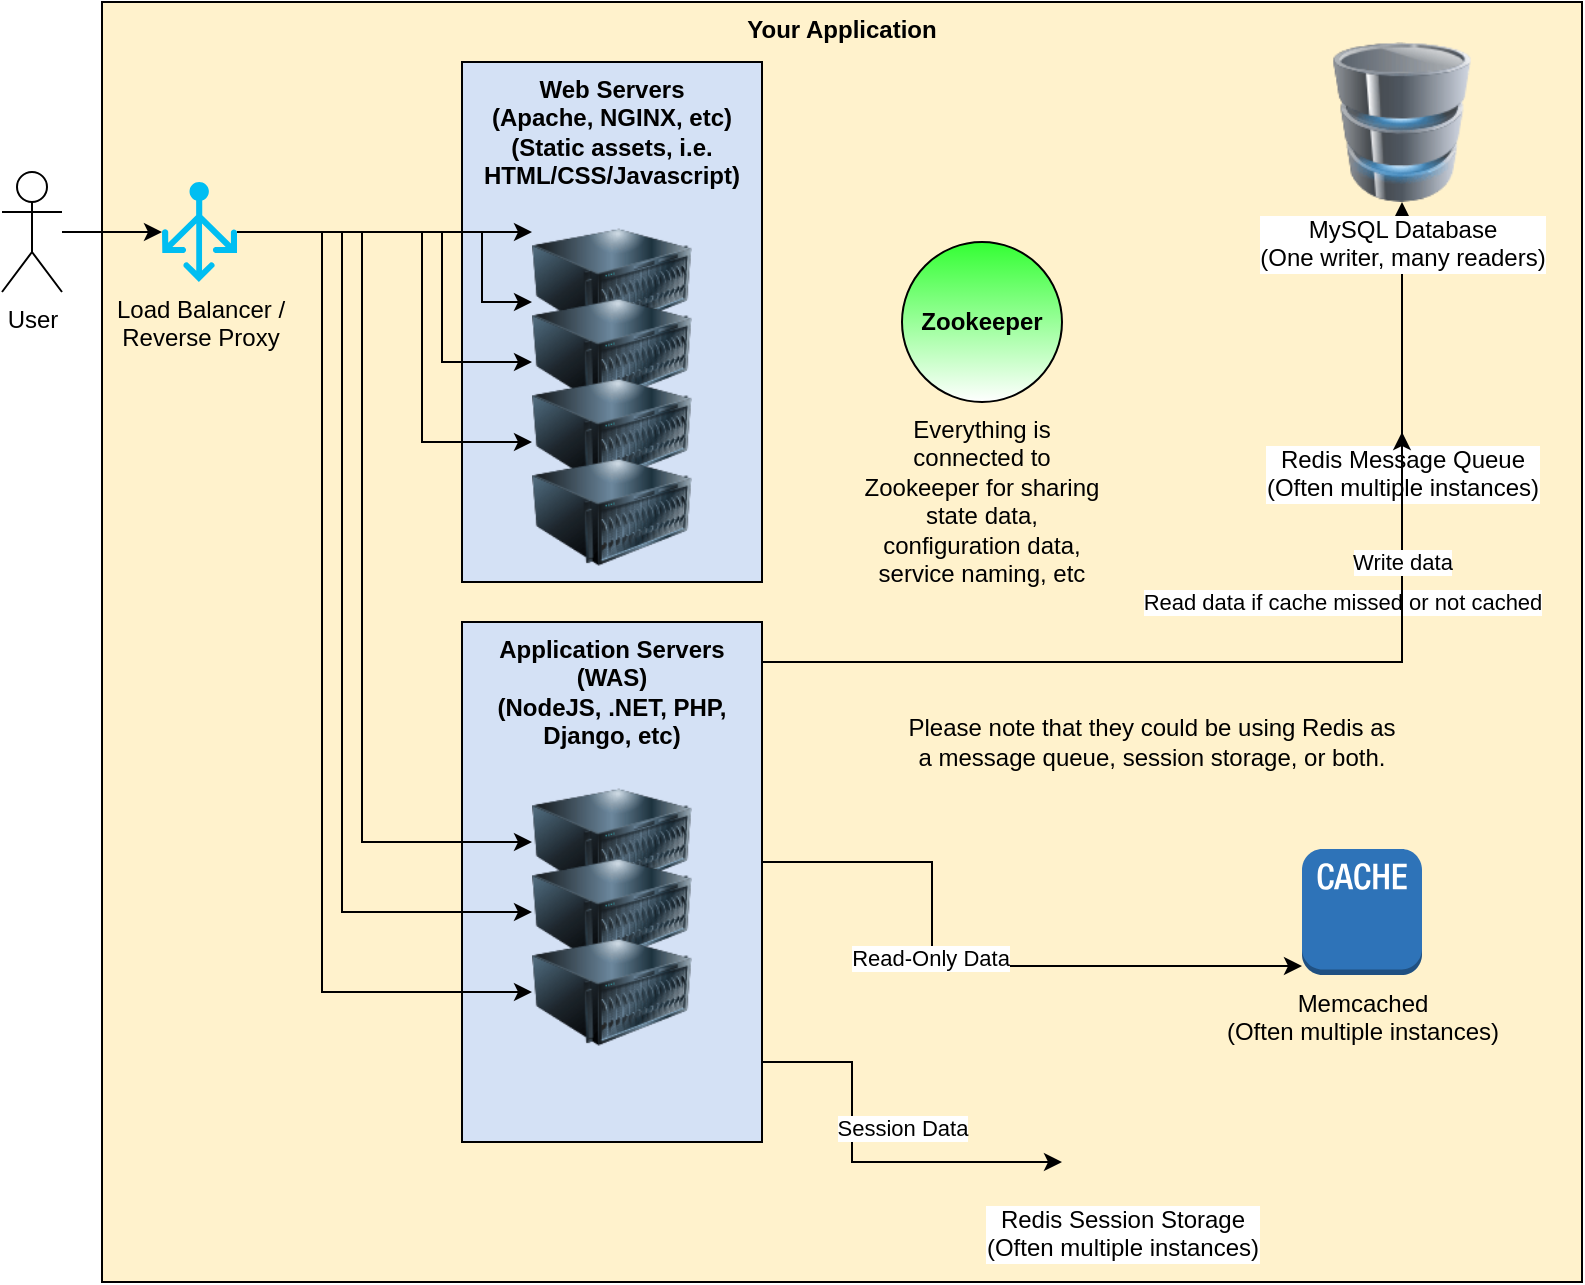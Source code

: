 <mxfile version="13.5.3" type="github">
  <diagram id="sZSqv1WTiggdhe4dZy5_" name="Page-1">
    <mxGraphModel dx="1422" dy="832" grid="1" gridSize="10" guides="1" tooltips="1" connect="1" arrows="1" fold="1" page="1" pageScale="1" pageWidth="850" pageHeight="1100" math="0" shadow="0">
      <root>
        <mxCell id="0" />
        <mxCell id="1" parent="0" />
        <mxCell id="i1opGuOiKdXhznL4s5t_-7" value="&lt;b&gt;Your Application&lt;/b&gt;" style="rounded=0;whiteSpace=wrap;html=1;fillColor=#FFF2CC;verticalAlign=top;" parent="1" vertex="1">
          <mxGeometry x="70" y="30" width="740" height="640" as="geometry" />
        </mxCell>
        <mxCell id="i1opGuOiKdXhznL4s5t_-30" style="edgeStyle=orthogonalEdgeStyle;rounded=0;orthogonalLoop=1;jettySize=auto;html=1;" parent="1" source="i1opGuOiKdXhznL4s5t_-21" target="i1opGuOiKdXhznL4s5t_-29" edge="1">
          <mxGeometry relative="1" as="geometry">
            <Array as="points">
              <mxPoint x="485" y="460" />
              <mxPoint x="485" y="512" />
            </Array>
          </mxGeometry>
        </mxCell>
        <mxCell id="i1opGuOiKdXhznL4s5t_-32" value="Read-Only Data" style="edgeLabel;html=1;align=center;verticalAlign=middle;resizable=0;points=[];" parent="i1opGuOiKdXhznL4s5t_-30" vertex="1" connectable="0">
          <mxGeometry x="-0.314" y="-8" relative="1" as="geometry">
            <mxPoint x="7" y="22" as="offset" />
          </mxGeometry>
        </mxCell>
        <mxCell id="i1opGuOiKdXhznL4s5t_-34" style="edgeStyle=orthogonalEdgeStyle;rounded=0;orthogonalLoop=1;jettySize=auto;html=1;" parent="1" source="Ak0qurmJCvofNbo1myUc-1" target="i1opGuOiKdXhznL4s5t_-33" edge="1">
          <mxGeometry relative="1" as="geometry">
            <Array as="points">
              <mxPoint x="720" y="360" />
            </Array>
          </mxGeometry>
        </mxCell>
        <mxCell id="i1opGuOiKdXhznL4s5t_-35" value="Read data if cache missed or not cached" style="edgeLabel;html=1;align=center;verticalAlign=middle;resizable=0;points=[];" parent="i1opGuOiKdXhznL4s5t_-34" vertex="1" connectable="0">
          <mxGeometry x="0.231" y="-1" relative="1" as="geometry">
            <mxPoint x="-31" y="67" as="offset" />
          </mxGeometry>
        </mxCell>
        <mxCell id="i1opGuOiKdXhznL4s5t_-21" value="Application Servers&lt;br&gt;(WAS)&lt;br&gt;(NodeJS, .NET, PHP, Django, etc)" style="rounded=0;whiteSpace=wrap;html=1;fillColor=#D4E1F5;verticalAlign=top;fontStyle=1" parent="1" vertex="1">
          <mxGeometry x="250" y="340" width="150" height="260" as="geometry" />
        </mxCell>
        <mxCell id="i1opGuOiKdXhznL4s5t_-20" style="edgeStyle=orthogonalEdgeStyle;rounded=0;orthogonalLoop=1;jettySize=auto;html=1;" parent="1" source="i1opGuOiKdXhznL4s5t_-21" target="i1opGuOiKdXhznL4s5t_-19" edge="1">
          <mxGeometry relative="1" as="geometry">
            <Array as="points">
              <mxPoint x="445" y="560" />
              <mxPoint x="445" y="610" />
            </Array>
          </mxGeometry>
        </mxCell>
        <mxCell id="i1opGuOiKdXhznL4s5t_-31" value="Session Data" style="edgeLabel;html=1;align=center;verticalAlign=middle;resizable=0;points=[];" parent="i1opGuOiKdXhznL4s5t_-20" vertex="1" connectable="0">
          <mxGeometry x="-0.457" y="3" relative="1" as="geometry">
            <mxPoint x="22" y="23" as="offset" />
          </mxGeometry>
        </mxCell>
        <mxCell id="i1opGuOiKdXhznL4s5t_-9" value="Web Servers&lt;br&gt;(Apache, NGINX, etc)&lt;br&gt;(Static assets, i.e. HTML/CSS/Javascript)" style="rounded=0;whiteSpace=wrap;html=1;fillColor=#D4E1F5;verticalAlign=top;fontStyle=1" parent="1" vertex="1">
          <mxGeometry x="250" y="60" width="150" height="260" as="geometry" />
        </mxCell>
        <mxCell id="i1opGuOiKdXhznL4s5t_-6" style="edgeStyle=orthogonalEdgeStyle;rounded=0;orthogonalLoop=1;jettySize=auto;html=1;entryX=0;entryY=0.5;entryDx=0;entryDy=0;entryPerimeter=0;" parent="1" source="i1opGuOiKdXhznL4s5t_-1" target="i1opGuOiKdXhznL4s5t_-2" edge="1">
          <mxGeometry relative="1" as="geometry" />
        </mxCell>
        <mxCell id="i1opGuOiKdXhznL4s5t_-1" value="User" style="shape=umlActor;verticalLabelPosition=bottom;verticalAlign=top;html=1;outlineConnect=0;" parent="1" vertex="1">
          <mxGeometry x="20" y="115" width="30" height="60" as="geometry" />
        </mxCell>
        <mxCell id="i1opGuOiKdXhznL4s5t_-14" style="edgeStyle=orthogonalEdgeStyle;rounded=0;orthogonalLoop=1;jettySize=auto;html=1;" parent="1" source="i1opGuOiKdXhznL4s5t_-2" target="i1opGuOiKdXhznL4s5t_-10" edge="1">
          <mxGeometry relative="1" as="geometry">
            <Array as="points">
              <mxPoint x="250" y="145" />
              <mxPoint x="250" y="145" />
            </Array>
          </mxGeometry>
        </mxCell>
        <mxCell id="i1opGuOiKdXhznL4s5t_-15" style="edgeStyle=orthogonalEdgeStyle;rounded=0;orthogonalLoop=1;jettySize=auto;html=1;" parent="1" source="i1opGuOiKdXhznL4s5t_-2" target="i1opGuOiKdXhznL4s5t_-11" edge="1">
          <mxGeometry relative="1" as="geometry">
            <Array as="points">
              <mxPoint x="260" y="145" />
              <mxPoint x="260" y="180" />
            </Array>
          </mxGeometry>
        </mxCell>
        <mxCell id="i1opGuOiKdXhznL4s5t_-16" style="edgeStyle=orthogonalEdgeStyle;rounded=0;orthogonalLoop=1;jettySize=auto;html=1;" parent="1" source="i1opGuOiKdXhznL4s5t_-2" target="i1opGuOiKdXhznL4s5t_-12" edge="1">
          <mxGeometry relative="1" as="geometry">
            <Array as="points">
              <mxPoint x="240" y="145" />
              <mxPoint x="240" y="210" />
            </Array>
          </mxGeometry>
        </mxCell>
        <mxCell id="i1opGuOiKdXhznL4s5t_-17" style="edgeStyle=orthogonalEdgeStyle;rounded=0;orthogonalLoop=1;jettySize=auto;html=1;" parent="1" source="i1opGuOiKdXhznL4s5t_-2" target="i1opGuOiKdXhznL4s5t_-13" edge="1">
          <mxGeometry relative="1" as="geometry">
            <Array as="points">
              <mxPoint x="230" y="145" />
              <mxPoint x="230" y="250" />
            </Array>
          </mxGeometry>
        </mxCell>
        <mxCell id="i1opGuOiKdXhznL4s5t_-26" style="edgeStyle=orthogonalEdgeStyle;rounded=0;orthogonalLoop=1;jettySize=auto;html=1;" parent="1" source="i1opGuOiKdXhznL4s5t_-2" target="i1opGuOiKdXhznL4s5t_-23" edge="1">
          <mxGeometry relative="1" as="geometry">
            <Array as="points">
              <mxPoint x="200" y="145" />
              <mxPoint x="200" y="450" />
            </Array>
          </mxGeometry>
        </mxCell>
        <mxCell id="i1opGuOiKdXhznL4s5t_-27" style="edgeStyle=orthogonalEdgeStyle;rounded=0;orthogonalLoop=1;jettySize=auto;html=1;" parent="1" source="i1opGuOiKdXhznL4s5t_-2" target="i1opGuOiKdXhznL4s5t_-24" edge="1">
          <mxGeometry relative="1" as="geometry">
            <Array as="points">
              <mxPoint x="190" y="145" />
              <mxPoint x="190" y="485" />
            </Array>
          </mxGeometry>
        </mxCell>
        <mxCell id="i1opGuOiKdXhznL4s5t_-28" style="edgeStyle=orthogonalEdgeStyle;rounded=0;orthogonalLoop=1;jettySize=auto;html=1;" parent="1" source="i1opGuOiKdXhznL4s5t_-2" target="i1opGuOiKdXhznL4s5t_-25" edge="1">
          <mxGeometry relative="1" as="geometry">
            <Array as="points">
              <mxPoint x="180" y="145" />
              <mxPoint x="180" y="525" />
            </Array>
          </mxGeometry>
        </mxCell>
        <mxCell id="i1opGuOiKdXhznL4s5t_-2" value="Load Balancer / &lt;br&gt;Reverse Proxy" style="verticalLabelPosition=bottom;html=1;verticalAlign=top;align=center;strokeColor=none;fillColor=#00BEF2;shape=mxgraph.azure.load_balancer_generic;pointerEvents=1;" parent="1" vertex="1">
          <mxGeometry x="100" y="120" width="37.5" height="50" as="geometry" />
        </mxCell>
        <mxCell id="i1opGuOiKdXhznL4s5t_-10" value="" style="image;html=1;image=img/lib/clip_art/computers/Server_128x128.png;fillColor=#D4E1F5;" parent="1" vertex="1">
          <mxGeometry x="285" y="130" width="80" height="80" as="geometry" />
        </mxCell>
        <mxCell id="i1opGuOiKdXhznL4s5t_-11" value="" style="image;html=1;image=img/lib/clip_art/computers/Server_128x128.png;fillColor=#D4E1F5;" parent="1" vertex="1">
          <mxGeometry x="285" y="165" width="80" height="80" as="geometry" />
        </mxCell>
        <mxCell id="i1opGuOiKdXhznL4s5t_-12" value="" style="image;html=1;image=img/lib/clip_art/computers/Server_128x128.png;fillColor=#D4E1F5;" parent="1" vertex="1">
          <mxGeometry x="285" y="205" width="80" height="80" as="geometry" />
        </mxCell>
        <mxCell id="i1opGuOiKdXhznL4s5t_-13" value="" style="image;html=1;image=img/lib/clip_art/computers/Server_128x128.png;fillColor=#D4E1F5;" parent="1" vertex="1">
          <mxGeometry x="285" y="245" width="80" height="80" as="geometry" />
        </mxCell>
        <mxCell id="i1opGuOiKdXhznL4s5t_-18" value="&lt;b&gt;Zookeeper&lt;/b&gt;" style="ellipse;whiteSpace=wrap;html=1;aspect=fixed;gradientColor=#ffffff;fillColor=#33FF33;" parent="1" vertex="1">
          <mxGeometry x="470" y="150" width="80" height="80" as="geometry" />
        </mxCell>
        <mxCell id="i1opGuOiKdXhznL4s5t_-19" value="Redis Session Storage&lt;br&gt;(Often multiple instances)" style="shape=image;html=1;verticalAlign=top;verticalLabelPosition=bottom;labelBackgroundColor=#ffffff;imageAspect=0;aspect=fixed;image=https://cdn4.iconfinder.com/data/icons/redis-2/1451/Untitled-2-128.png;fillColor=#33FF33;gradientColor=#ffffff;" parent="1" vertex="1">
          <mxGeometry x="550" y="565" width="60" height="60" as="geometry" />
        </mxCell>
        <mxCell id="i1opGuOiKdXhznL4s5t_-23" value="" style="image;html=1;image=img/lib/clip_art/computers/Server_128x128.png;fillColor=#D4E1F5;" parent="1" vertex="1">
          <mxGeometry x="285" y="410" width="80" height="80" as="geometry" />
        </mxCell>
        <mxCell id="i1opGuOiKdXhznL4s5t_-24" value="" style="image;html=1;image=img/lib/clip_art/computers/Server_128x128.png;fillColor=#D4E1F5;" parent="1" vertex="1">
          <mxGeometry x="285" y="445" width="80" height="80" as="geometry" />
        </mxCell>
        <mxCell id="i1opGuOiKdXhznL4s5t_-25" value="" style="image;html=1;image=img/lib/clip_art/computers/Server_128x128.png;fillColor=#D4E1F5;" parent="1" vertex="1">
          <mxGeometry x="285" y="485" width="80" height="80" as="geometry" />
        </mxCell>
        <mxCell id="i1opGuOiKdXhznL4s5t_-29" value="Memcached&lt;br&gt;(Often multiple instances)" style="outlineConnect=0;dashed=0;verticalLabelPosition=bottom;verticalAlign=top;align=center;html=1;shape=mxgraph.aws3.cache_node;fillColor=#2E73B8;gradientColor=none;" parent="1" vertex="1">
          <mxGeometry x="670" y="453.5" width="60" height="63" as="geometry" />
        </mxCell>
        <mxCell id="i1opGuOiKdXhznL4s5t_-33" value="MySQL Database&lt;br&gt;(One writer, many readers)" style="image;html=1;image=img/lib/clip_art/computers/Database_128x128.png;fillColor=#33FF33;gradientColor=#ffffff;" parent="1" vertex="1">
          <mxGeometry x="680" y="50" width="80" height="80" as="geometry" />
        </mxCell>
        <mxCell id="i1opGuOiKdXhznL4s5t_-40" value="Everything is connected to Zookeeper for sharing state data, configuration data, service naming, etc" style="text;html=1;strokeColor=none;fillColor=none;align=center;verticalAlign=top;whiteSpace=wrap;rounded=0;" parent="1" vertex="1">
          <mxGeometry x="450" y="230" width="120" height="90" as="geometry" />
        </mxCell>
        <mxCell id="Ak0qurmJCvofNbo1myUc-1" value="Redis Message Queue&lt;br&gt;(Often multiple instances)" style="shape=image;html=1;verticalAlign=top;verticalLabelPosition=bottom;labelBackgroundColor=#ffffff;imageAspect=0;aspect=fixed;image=https://cdn4.iconfinder.com/data/icons/redis-2/1451/Untitled-2-128.png;fillColor=#33FF33;gradientColor=#ffffff;" vertex="1" parent="1">
          <mxGeometry x="690" y="185" width="60" height="60" as="geometry" />
        </mxCell>
        <mxCell id="Ak0qurmJCvofNbo1myUc-2" style="edgeStyle=orthogonalEdgeStyle;rounded=0;orthogonalLoop=1;jettySize=auto;html=1;" edge="1" parent="1" source="i1opGuOiKdXhznL4s5t_-21" target="Ak0qurmJCvofNbo1myUc-1">
          <mxGeometry relative="1" as="geometry">
            <Array as="points">
              <mxPoint x="460" y="360" />
              <mxPoint x="460" y="360" />
            </Array>
            <mxPoint x="400" y="360" as="sourcePoint" />
            <mxPoint x="720" y="130" as="targetPoint" />
          </mxGeometry>
        </mxCell>
        <mxCell id="Ak0qurmJCvofNbo1myUc-4" value="Write data" style="edgeLabel;html=1;align=center;verticalAlign=middle;resizable=0;points=[];" vertex="1" connectable="0" parent="Ak0qurmJCvofNbo1myUc-2">
          <mxGeometry x="0.277" relative="1" as="geometry">
            <mxPoint x="42" y="-50" as="offset" />
          </mxGeometry>
        </mxCell>
        <mxCell id="Ak0qurmJCvofNbo1myUc-5" value="Please note that they could be using Redis as a message queue, session storage, or both." style="text;html=1;strokeColor=none;fillColor=none;align=center;verticalAlign=middle;whiteSpace=wrap;rounded=0;" vertex="1" parent="1">
          <mxGeometry x="470" y="390" width="250" height="20" as="geometry" />
        </mxCell>
      </root>
    </mxGraphModel>
  </diagram>
</mxfile>
